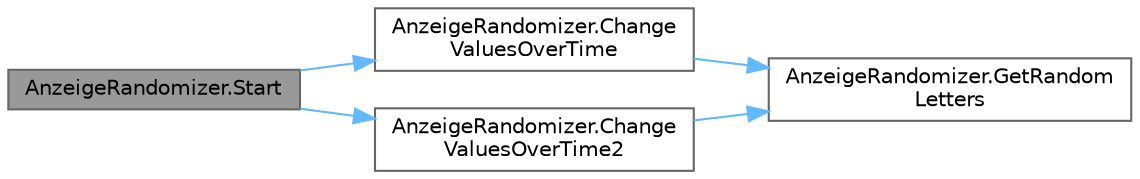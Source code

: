 digraph "AnzeigeRandomizer.Start"
{
 // LATEX_PDF_SIZE
  bgcolor="transparent";
  edge [fontname=Helvetica,fontsize=10,labelfontname=Helvetica,labelfontsize=10];
  node [fontname=Helvetica,fontsize=10,shape=box,height=0.2,width=0.4];
  rankdir="LR";
  Node1 [id="Node000001",label="AnzeigeRandomizer.Start",height=0.2,width=0.4,color="gray40", fillcolor="grey60", style="filled", fontcolor="black",tooltip="This method initialises the anzeigeSteuerung and anzeigeSteuerung2 component."];
  Node1 -> Node2 [id="edge1_Node000001_Node000002",color="steelblue1",style="solid",tooltip=" "];
  Node2 [id="Node000002",label="AnzeigeRandomizer.Change\lValuesOverTime",height=0.2,width=0.4,color="grey40", fillcolor="white", style="filled",URL="$class_anzeige_randomizer.html#a962f3d4683284555abcd732350a344d7",tooltip="This method simulates an active display by sending random input to it."];
  Node2 -> Node3 [id="edge2_Node000002_Node000003",color="steelblue1",style="solid",tooltip=" "];
  Node3 [id="Node000003",label="AnzeigeRandomizer.GetRandom\lLetters",height=0.2,width=0.4,color="grey40", fillcolor="white", style="filled",URL="$class_anzeige_randomizer.html#abdba996c0b41fe36d2634d61e6424efb",tooltip="This method generates a random string of letters."];
  Node1 -> Node4 [id="edge3_Node000001_Node000004",color="steelblue1",style="solid",tooltip=" "];
  Node4 [id="Node000004",label="AnzeigeRandomizer.Change\lValuesOverTime2",height=0.2,width=0.4,color="grey40", fillcolor="white", style="filled",URL="$class_anzeige_randomizer.html#a171b51c1ab6f3b1b22c8d30e65f59c95",tooltip="This method simulates an active display by sending random input to it."];
  Node4 -> Node3 [id="edge4_Node000004_Node000003",color="steelblue1",style="solid",tooltip=" "];
}
